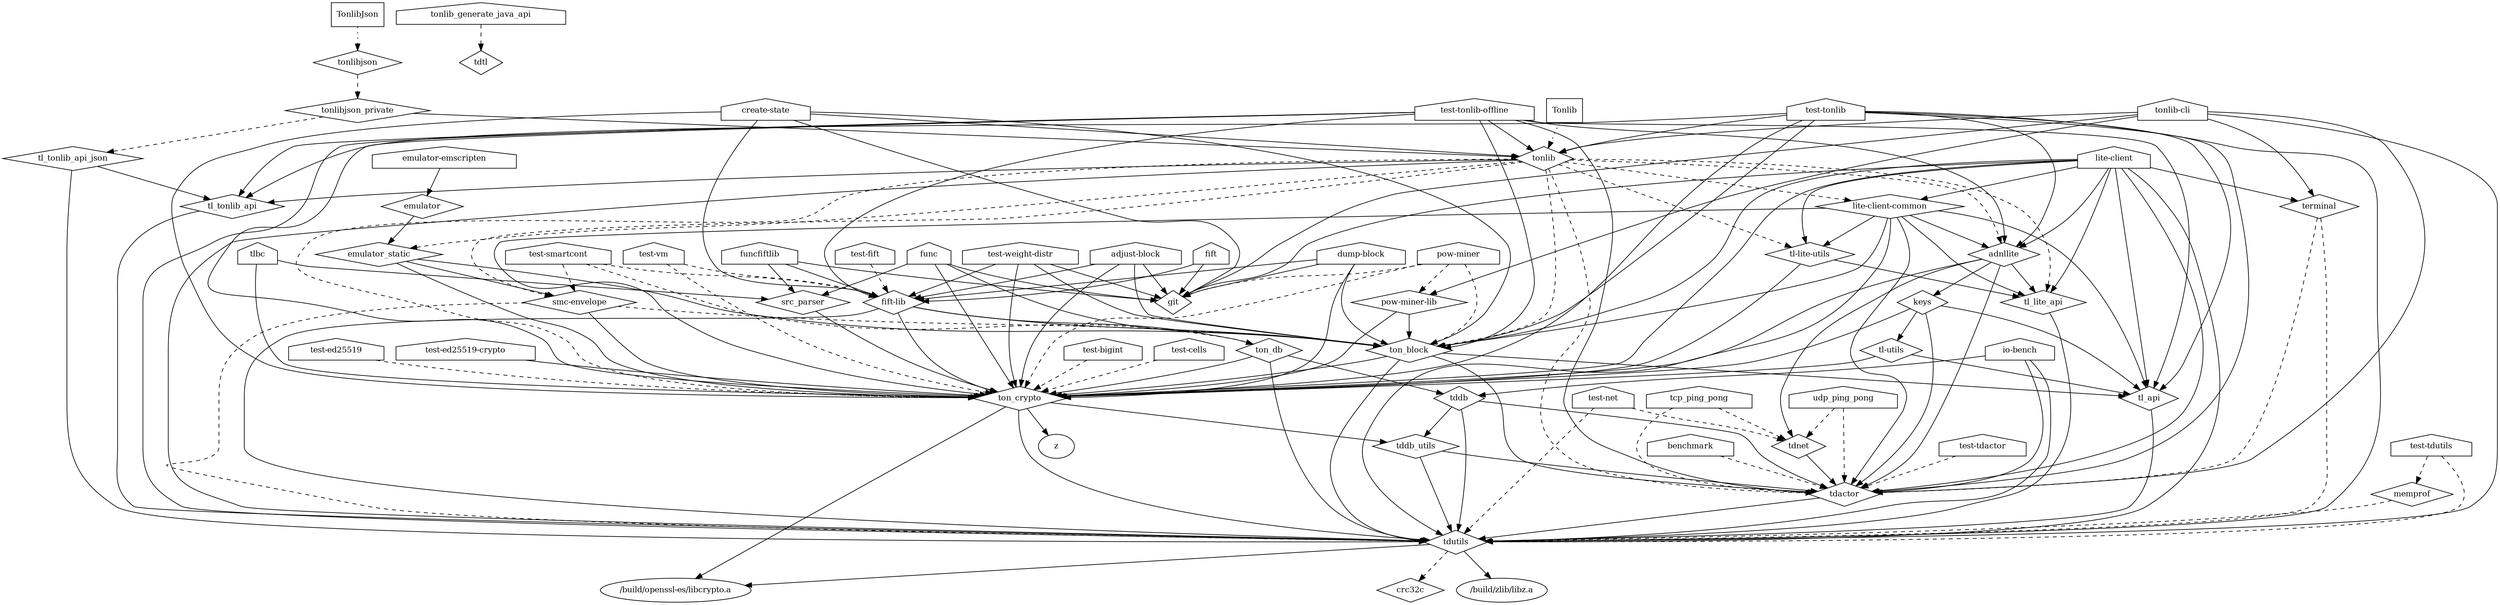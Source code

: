 digraph "GG" {
node [
  fontsize = "12"
];
    "node214" [ label="Tonlib" shape="box"];
    "node223" [ label="tonlib" shape="diamond"];
    "node214" -> "node223"[style = dotted] // Tonlib -> tonlib
    "node149" [ label="adnllite" shape="diamond"];
    "node223" -> "node149"[style = dashed] // tonlib -> adnllite
    "node132" [ label="keys" shape="diamond"];
    "node149" -> "node132" // adnllite -> keys
    "node60" [ label="tdactor" shape="diamond"];
    "node132" -> "node60" // keys -> tdactor
    "node37" [ label="tdutils" shape="diamond"];
    "node60" -> "node37" // tdactor -> tdutils
    "node224" [ label="/build/openssl-es/libcrypto.a" shape="ellipse"];
    "node37" -> "node224" // tdutils -> /build/openssl-es/libcrypto.a
    "node225" [ label="/build/zlib/libz.a" shape="ellipse"];
    "node37" -> "node225" // tdutils -> /build/zlib/libz.a
    "node27" [ label="crc32c" shape="diamond"];
    "node37" -> "node27"[style = dashed] // tdutils -> crc32c
    "node141" [ label="tl-utils" shape="diamond"];
    "node132" -> "node141" // keys -> tl-utils
    "node107" [ label="tl_api" shape="diamond"];
    "node141" -> "node107" // tl-utils -> tl_api
    "node107" -> "node37" // tl_api -> tdutils
    "node163" [ label="ton_crypto" shape="diamond"];
    "node141" -> "node163" // tl-utils -> ton_crypto
    "node163" -> "node224" // ton_crypto -> /build/openssl-es/libcrypto.a
    "node88" [ label="tddb_utils" shape="diamond"];
    "node163" -> "node88" // ton_crypto -> tddb_utils
    "node88" -> "node60" // tddb_utils -> tdactor
    "node88" -> "node37" // tddb_utils -> tdutils
    "node163" -> "node37" // ton_crypto -> tdutils
    "node226" [ label="z" shape="ellipse"];
    "node163" -> "node226" // ton_crypto -> z
    "node132" -> "node107" // keys -> tl_api
    "node132" -> "node163" // keys -> ton_crypto
    "node149" -> "node60" // adnllite -> tdactor
    "node78" [ label="tdnet" shape="diamond"];
    "node149" -> "node78" // adnllite -> tdnet
    "node78" -> "node60" // tdnet -> tdactor
    "node103" [ label="tl_lite_api" shape="diamond"];
    "node149" -> "node103" // adnllite -> tl_lite_api
    "node103" -> "node37" // tl_lite_api -> tdutils
    "node149" -> "node163" // adnllite -> ton_crypto
    "node210" [ label="emulator_static" shape="diamond"];
    "node223" -> "node210"[style = dashed] // tonlib -> emulator_static
    "node172" [ label="smc-envelope" shape="diamond"];
    "node210" -> "node172" // emulator_static -> smc-envelope
    "node172" -> "node37"[style = dashed] // smc-envelope -> tdutils
    "node167" [ label="ton_block" shape="diamond"];
    "node172" -> "node167"[style = dashed] // smc-envelope -> ton_block
    "node167" -> "node60" // ton_block -> tdactor
    "node167" -> "node37" // ton_block -> tdutils
    "node167" -> "node107" // ton_block -> tl_api
    "node167" -> "node163" // ton_block -> ton_crypto
    "node172" -> "node163" // smc-envelope -> ton_crypto
    "node210" -> "node167" // emulator_static -> ton_block
    "node210" -> "node163" // emulator_static -> ton_crypto
    "node200" [ label="lite-client-common" shape="diamond"];
    "node223" -> "node200"[style = dashed] // tonlib -> lite-client-common
    "node200" -> "node149" // lite-client-common -> adnllite
    "node200" -> "node60" // lite-client-common -> tdactor
    "node200" -> "node37" // lite-client-common -> tdutils
    "node139" [ label="tl-lite-utils" shape="diamond"];
    "node200" -> "node139" // lite-client-common -> tl-lite-utils
    "node139" -> "node103" // tl-lite-utils -> tl_lite_api
    "node139" -> "node163" // tl-lite-utils -> ton_crypto
    "node200" -> "node107" // lite-client-common -> tl_api
    "node200" -> "node103" // lite-client-common -> tl_lite_api
    "node200" -> "node167" // lite-client-common -> ton_block
    "node200" -> "node163" // lite-client-common -> ton_crypto
    "node223" -> "node172"[style = dashed] // tonlib -> smc-envelope
    "node223" -> "node60"[style = dashed] // tonlib -> tdactor
    "node223" -> "node37" // tonlib -> tdutils
    "node223" -> "node139"[style = dashed] // tonlib -> tl-lite-utils
    "node223" -> "node103"[style = dashed] // tonlib -> tl_lite_api
    "node102" [ label="tl_tonlib_api" shape="diamond"];
    "node223" -> "node102" // tonlib -> tl_tonlib_api
    "node102" -> "node37" // tl_tonlib_api -> tdutils
    "node223" -> "node167"[style = dashed] // tonlib -> ton_block
    "node223" -> "node163"[style = dashed] // tonlib -> ton_crypto
    "node216" [ label="TonlibJson" shape="box"];
    "node220" [ label="tonlibjson" shape="diamond"];
    "node216" -> "node220"[style = dotted] // TonlibJson -> tonlibjson
    "node221" [ label="tonlibjson_private" shape="diamond"];
    "node220" -> "node221"[style = dashed] // tonlibjson -> tonlibjson_private
    "node101" [ label="tl_tonlib_api_json" shape="diamond"];
    "node221" -> "node101"[style = dashed] // tonlibjson_private -> tl_tonlib_api_json
    "node101" -> "node37" // tl_tonlib_api_json -> tdutils
    "node101" -> "node102" // tl_tonlib_api_json -> tl_tonlib_api
    "node221" -> "node223" // tonlibjson_private -> tonlib
    "node152" [ label="adjust-block" shape="house"];
    "node178" [ label="fift-lib" shape="diamond"];
    "node152" -> "node178" // adjust-block -> fift-lib
    "node178" -> "node37" // fift-lib -> tdutils
    "node178" -> "node167" // fift-lib -> ton_block
    "node178" -> "node163" // fift-lib -> ton_crypto
    "node176" [ label="ton_db" shape="diamond"];
    "node178" -> "node176" // fift-lib -> ton_db
    "node87" [ label="tddb" shape="diamond"];
    "node176" -> "node87" // ton_db -> tddb
    "node87" -> "node60" // tddb -> tdactor
    "node87" -> "node88" // tddb -> tddb_utils
    "node87" -> "node37" // tddb -> tdutils
    "node176" -> "node37" // ton_db -> tdutils
    "node176" -> "node163" // ton_db -> ton_crypto
    "node10" [ label="git" shape="diamond"];
    "node152" -> "node10" // adjust-block -> git
    "node152" -> "node167" // adjust-block -> ton_block
    "node152" -> "node163" // adjust-block -> ton_crypto
    "node68" [ label="benchmark" shape="house"];
    "node68" -> "node60"[style = dashed] // benchmark -> tdactor
    "node154" [ label="create-state" shape="house"];
    "node154" -> "node178" // create-state -> fift-lib
    "node154" -> "node10" // create-state -> git
    "node154" -> "node167" // create-state -> ton_block
    "node154" -> "node163" // create-state -> ton_crypto
    "node154" -> "node223" // create-state -> tonlib
    "node160" [ label="dump-block" shape="house"];
    "node160" -> "node178" // dump-block -> fift-lib
    "node160" -> "node10" // dump-block -> git
    "node160" -> "node167" // dump-block -> ton_block
    "node160" -> "node163" // dump-block -> ton_crypto
    "node209" [ label="emulator" shape="diamond"];
    "node209" -> "node210" // emulator -> emulator_static
    "node208" [ label="emulator-emscripten" shape="house"];
    "node208" -> "node209" // emulator-emscripten -> emulator
    "node173" [ label="fift" shape="house"];
    "node173" -> "node178" // fift -> fift-lib
    "node173" -> "node10" // fift -> git
    "node188" [ label="func" shape="house"];
    "node188" -> "node10" // func -> git
    "node168" [ label="src_parser" shape="diamond"];
    "node188" -> "node168" // func -> src_parser
    "node168" -> "node163" // src_parser -> ton_crypto
    "node188" -> "node167" // func -> ton_block
    "node188" -> "node163" // func -> ton_crypto
    "node187" [ label="funcfiftlib" shape="house"];
    "node187" -> "node178" // funcfiftlib -> fift-lib
    "node187" -> "node10" // funcfiftlib -> git
    "node187" -> "node168" // funcfiftlib -> src_parser
    "node86" [ label="io-bench" shape="house"];
    "node86" -> "node60" // io-bench -> tdactor
    "node86" -> "node87" // io-bench -> tddb
    "node86" -> "node37" // io-bench -> tdutils
    "node199" [ label="lite-client" shape="house"];
    "node199" -> "node149" // lite-client -> adnllite
    "node199" -> "node10" // lite-client -> git
    "node199" -> "node200" // lite-client -> lite-client-common
    "node199" -> "node60" // lite-client -> tdactor
    "node199" -> "node37" // lite-client -> tdutils
    "node124" [ label="terminal" shape="diamond"];
    "node199" -> "node124" // lite-client -> terminal
    "node124" -> "node60"[style = dashed] // terminal -> tdactor
    "node124" -> "node37"[style = dashed] // terminal -> tdutils
    "node199" -> "node139" // lite-client -> tl-lite-utils
    "node199" -> "node107" // lite-client -> tl_api
    "node199" -> "node103" // lite-client -> tl_lite_api
    "node199" -> "node167" // lite-client -> ton_block
    "node199" -> "node163" // lite-client -> ton_crypto
    "node52" [ label="memprof" shape="diamond"];
    "node52" -> "node37"[style = dashed] // memprof -> tdutils
    "node157" [ label="pow-miner" shape="house"];
    "node157" -> "node10"[style = dashed] // pow-miner -> git
    "node158" [ label="pow-miner-lib" shape="diamond"];
    "node157" -> "node158"[style = dashed] // pow-miner -> pow-miner-lib
    "node158" -> "node167" // pow-miner-lib -> ton_block
    "node158" -> "node163" // pow-miner-lib -> ton_crypto
    "node157" -> "node167"[style = dashed] // pow-miner -> ton_block
    "node157" -> "node163"[style = dashed] // pow-miner -> ton_crypto
    "node77" [ label="tcp_ping_pong" shape="house"];
    "node77" -> "node60"[style = dashed] // tcp_ping_pong -> tdactor
    "node77" -> "node78"[style = dashed] // tcp_ping_pong -> tdnet
    "node96" [ label="tdtl" shape="diamond"];
    "node5" [ label="test-bigint" shape="house"];
    "node5" -> "node163"[style = dashed] // test-bigint -> ton_crypto
    "node9" [ label="test-cells" shape="house"];
    "node9" -> "node163"[style = dashed] // test-cells -> ton_crypto
    "node18" [ label="test-ed25519" shape="house"];
    "node18" -> "node163"[style = dashed] // test-ed25519 -> ton_crypto
    "node161" [ label="test-ed25519-crypto" shape="house"];
    "node161" -> "node163" // test-ed25519-crypto -> ton_crypto
    "node6" [ label="test-fift" shape="house"];
    "node6" -> "node178"[style = dashed] // test-fift -> fift-lib
    "node14" [ label="test-net" shape="house"];
    "node14" -> "node78"[style = dashed] // test-net -> tdnet
    "node14" -> "node37"[style = dashed] // test-net -> tdutils
    "node8" [ label="test-smartcont" shape="house"];
    "node8" -> "node178"[style = dashed] // test-smartcont -> fift-lib
    "node8" -> "node172"[style = dashed] // test-smartcont -> smc-envelope
    "node8" -> "node176"[style = dashed] // test-smartcont -> ton_db
    "node12" [ label="test-tdactor" shape="house"];
    "node12" -> "node60"[style = dashed] // test-tdactor -> tdactor
    "node11" [ label="test-tdutils" shape="house"];
    "node11" -> "node52"[style = dashed] // test-tdutils -> memprof
    "node11" -> "node37"[style = dashed] // test-tdutils -> tdutils
    "node16" [ label="test-tonlib" shape="house"];
    "node16" -> "node149" // test-tonlib -> adnllite
    "node16" -> "node60" // test-tonlib -> tdactor
    "node16" -> "node37" // test-tonlib -> tdutils
    "node16" -> "node107" // test-tonlib -> tl_api
    "node16" -> "node102" // test-tonlib -> tl_tonlib_api
    "node16" -> "node167" // test-tonlib -> ton_block
    "node16" -> "node163" // test-tonlib -> ton_crypto
    "node16" -> "node223" // test-tonlib -> tonlib
    "node19" [ label="test-tonlib-offline" shape="house"];
    "node19" -> "node149" // test-tonlib-offline -> adnllite
    "node19" -> "node178" // test-tonlib-offline -> fift-lib
    "node19" -> "node60" // test-tonlib-offline -> tdactor
    "node19" -> "node37" // test-tonlib-offline -> tdutils
    "node19" -> "node107" // test-tonlib-offline -> tl_api
    "node19" -> "node102" // test-tonlib-offline -> tl_tonlib_api
    "node19" -> "node167" // test-tonlib-offline -> ton_block
    "node19" -> "node163" // test-tonlib-offline -> ton_crypto
    "node19" -> "node223" // test-tonlib-offline -> tonlib
    "node7" [ label="test-vm" shape="house"];
    "node7" -> "node178"[style = dashed] // test-vm -> fift-lib
    "node7" -> "node163"[style = dashed] // test-vm -> ton_crypto
    "node164" [ label="test-weight-distr" shape="house"];
    "node164" -> "node178" // test-weight-distr -> fift-lib
    "node164" -> "node10" // test-weight-distr -> git
    "node164" -> "node167" // test-weight-distr -> ton_block
    "node164" -> "node163" // test-weight-distr -> ton_crypto
    "node162" [ label="tlbc" shape="house"];
    "node162" -> "node168" // tlbc -> src_parser
    "node162" -> "node163" // tlbc -> ton_crypto
    "node222" [ label="tonlib-cli" shape="house"];
    "node222" -> "node10" // tonlib-cli -> git
    "node222" -> "node158" // tonlib-cli -> pow-miner-lib
    "node222" -> "node60" // tonlib-cli -> tdactor
    "node222" -> "node37" // tonlib-cli -> tdutils
    "node222" -> "node124" // tonlib-cli -> terminal
    "node222" -> "node223" // tonlib-cli -> tonlib
    "node116" [ label="tonlib_generate_java_api" shape="house"];
    "node116" -> "node96"[style = dashed] // tonlib_generate_java_api -> tdtl
    "node76" [ label="udp_ping_pong" shape="house"];
    "node76" -> "node60"[style = dashed] // udp_ping_pong -> tdactor
    "node76" -> "node78"[style = dashed] // udp_ping_pong -> tdnet
}
